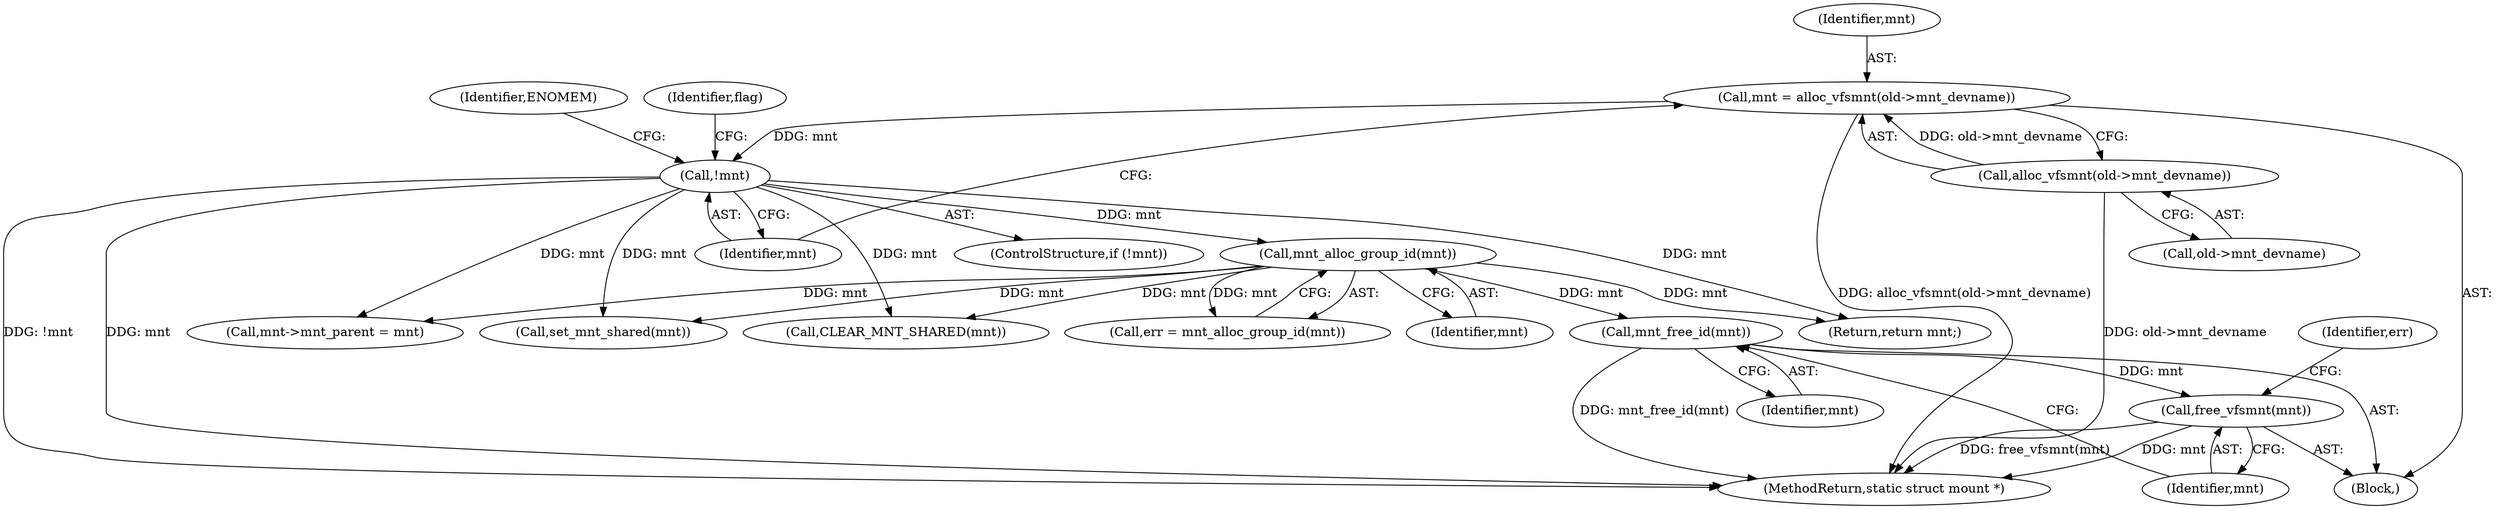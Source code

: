 digraph "0_linux_9566d6742852c527bf5af38af5cbb878dad75705@API" {
"1000367" [label="(Call,mnt_free_id(mnt))"];
"1000165" [label="(Call,mnt_alloc_group_id(mnt))"];
"1000126" [label="(Call,!mnt)"];
"1000119" [label="(Call,mnt = alloc_vfsmnt(old->mnt_devname))"];
"1000121" [label="(Call,alloc_vfsmnt(old->mnt_devname))"];
"1000369" [label="(Call,free_vfsmnt(mnt))"];
"1000127" [label="(Identifier,mnt)"];
"1000122" [label="(Call,old->mnt_devname)"];
"1000163" [label="(Call,err = mnt_alloc_group_id(mnt))"];
"1000108" [label="(Block,)"];
"1000368" [label="(Identifier,mnt)"];
"1000251" [label="(Call,mnt->mnt_parent = mnt)"];
"1000131" [label="(Identifier,ENOMEM)"];
"1000126" [label="(Call,!mnt)"];
"1000341" [label="(Call,set_mnt_shared(mnt))"];
"1000369" [label="(Call,free_vfsmnt(mnt))"];
"1000364" [label="(Return,return mnt;)"];
"1000370" [label="(Identifier,mnt)"];
"1000119" [label="(Call,mnt = alloc_vfsmnt(old->mnt_devname))"];
"1000125" [label="(ControlStructure,if (!mnt))"];
"1000373" [label="(Identifier,err)"];
"1000120" [label="(Identifier,mnt)"];
"1000374" [label="(MethodReturn,static struct mount *)"];
"1000134" [label="(Identifier,flag)"];
"1000293" [label="(Call,CLEAR_MNT_SHARED(mnt))"];
"1000166" [label="(Identifier,mnt)"];
"1000165" [label="(Call,mnt_alloc_group_id(mnt))"];
"1000121" [label="(Call,alloc_vfsmnt(old->mnt_devname))"];
"1000367" [label="(Call,mnt_free_id(mnt))"];
"1000367" -> "1000108"  [label="AST: "];
"1000367" -> "1000368"  [label="CFG: "];
"1000368" -> "1000367"  [label="AST: "];
"1000370" -> "1000367"  [label="CFG: "];
"1000367" -> "1000374"  [label="DDG: mnt_free_id(mnt)"];
"1000165" -> "1000367"  [label="DDG: mnt"];
"1000367" -> "1000369"  [label="DDG: mnt"];
"1000165" -> "1000163"  [label="AST: "];
"1000165" -> "1000166"  [label="CFG: "];
"1000166" -> "1000165"  [label="AST: "];
"1000163" -> "1000165"  [label="CFG: "];
"1000165" -> "1000163"  [label="DDG: mnt"];
"1000126" -> "1000165"  [label="DDG: mnt"];
"1000165" -> "1000251"  [label="DDG: mnt"];
"1000165" -> "1000293"  [label="DDG: mnt"];
"1000165" -> "1000341"  [label="DDG: mnt"];
"1000165" -> "1000364"  [label="DDG: mnt"];
"1000126" -> "1000125"  [label="AST: "];
"1000126" -> "1000127"  [label="CFG: "];
"1000127" -> "1000126"  [label="AST: "];
"1000131" -> "1000126"  [label="CFG: "];
"1000134" -> "1000126"  [label="CFG: "];
"1000126" -> "1000374"  [label="DDG: !mnt"];
"1000126" -> "1000374"  [label="DDG: mnt"];
"1000119" -> "1000126"  [label="DDG: mnt"];
"1000126" -> "1000251"  [label="DDG: mnt"];
"1000126" -> "1000293"  [label="DDG: mnt"];
"1000126" -> "1000341"  [label="DDG: mnt"];
"1000126" -> "1000364"  [label="DDG: mnt"];
"1000119" -> "1000108"  [label="AST: "];
"1000119" -> "1000121"  [label="CFG: "];
"1000120" -> "1000119"  [label="AST: "];
"1000121" -> "1000119"  [label="AST: "];
"1000127" -> "1000119"  [label="CFG: "];
"1000119" -> "1000374"  [label="DDG: alloc_vfsmnt(old->mnt_devname)"];
"1000121" -> "1000119"  [label="DDG: old->mnt_devname"];
"1000121" -> "1000122"  [label="CFG: "];
"1000122" -> "1000121"  [label="AST: "];
"1000121" -> "1000374"  [label="DDG: old->mnt_devname"];
"1000369" -> "1000108"  [label="AST: "];
"1000369" -> "1000370"  [label="CFG: "];
"1000370" -> "1000369"  [label="AST: "];
"1000373" -> "1000369"  [label="CFG: "];
"1000369" -> "1000374"  [label="DDG: free_vfsmnt(mnt)"];
"1000369" -> "1000374"  [label="DDG: mnt"];
}
